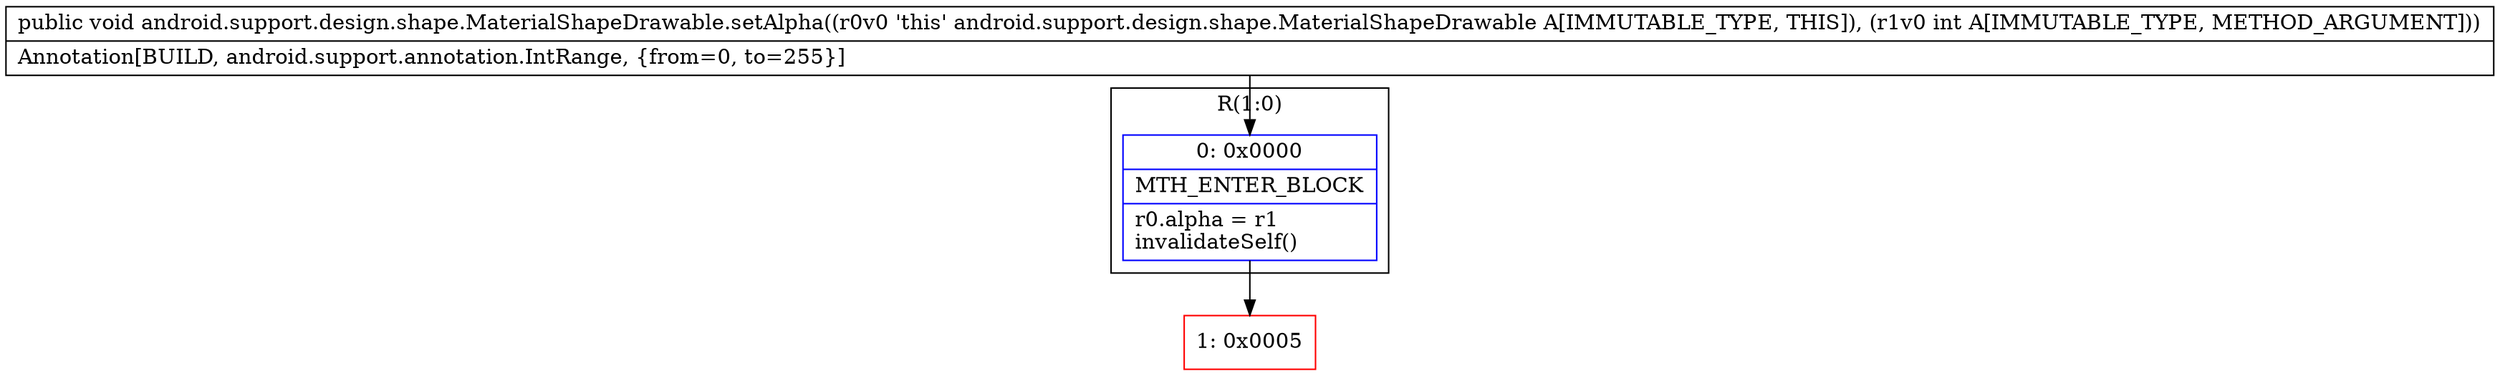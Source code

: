 digraph "CFG forandroid.support.design.shape.MaterialShapeDrawable.setAlpha(I)V" {
subgraph cluster_Region_921805984 {
label = "R(1:0)";
node [shape=record,color=blue];
Node_0 [shape=record,label="{0\:\ 0x0000|MTH_ENTER_BLOCK\l|r0.alpha = r1\linvalidateSelf()\l}"];
}
Node_1 [shape=record,color=red,label="{1\:\ 0x0005}"];
MethodNode[shape=record,label="{public void android.support.design.shape.MaterialShapeDrawable.setAlpha((r0v0 'this' android.support.design.shape.MaterialShapeDrawable A[IMMUTABLE_TYPE, THIS]), (r1v0 int A[IMMUTABLE_TYPE, METHOD_ARGUMENT]))  | Annotation[BUILD, android.support.annotation.IntRange, \{from=0, to=255\}]\l}"];
MethodNode -> Node_0;
Node_0 -> Node_1;
}

